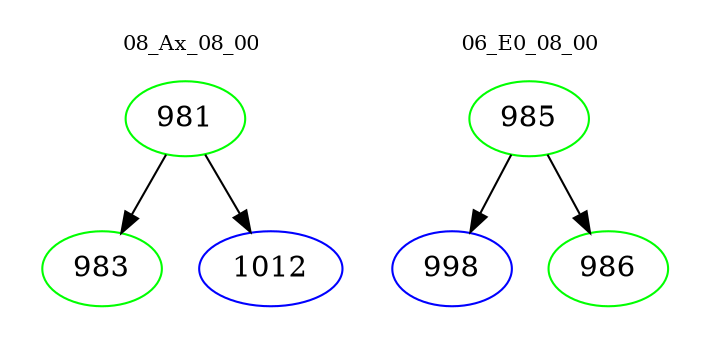 digraph{
subgraph cluster_0 {
color = white
label = "08_Ax_08_00";
fontsize=10;
T0_981 [label="981", color="green"]
T0_981 -> T0_983 [color="black"]
T0_983 [label="983", color="green"]
T0_981 -> T0_1012 [color="black"]
T0_1012 [label="1012", color="blue"]
}
subgraph cluster_1 {
color = white
label = "06_E0_08_00";
fontsize=10;
T1_985 [label="985", color="green"]
T1_985 -> T1_998 [color="black"]
T1_998 [label="998", color="blue"]
T1_985 -> T1_986 [color="black"]
T1_986 [label="986", color="green"]
}
}
